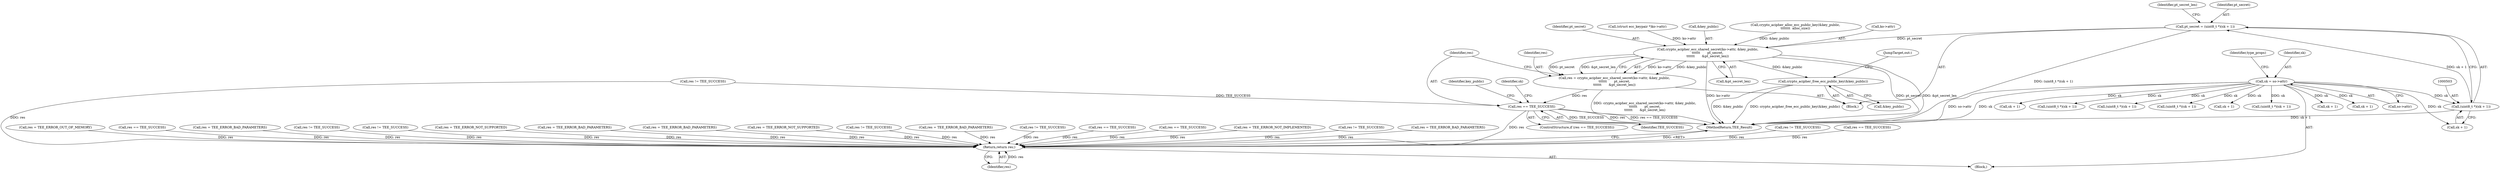 digraph "0_optee_os_a637243270fc1faae16de059091795c32d86e65e@pointer" {
"1000500" [label="(Call,pt_secret = (uint8_t *)(sk + 1))"];
"1000502" [label="(Call,(uint8_t *)(sk + 1))"];
"1000221" [label="(Call,sk = so->attr)"];
"1000514" [label="(Call,crypto_acipher_ecc_shared_secret(ko->attr, &key_public,\n\t\t\t\t\t\t       pt_secret,\n\t\t\t\t\t\t       &pt_secret_len))"];
"1000512" [label="(Call,res = crypto_acipher_ecc_shared_secret(ko->attr, &key_public,\n\t\t\t\t\t\t       pt_secret,\n\t\t\t\t\t\t       &pt_secret_len))"];
"1000524" [label="(Call,res == TEE_SUCCESS)"];
"1000857" [label="(Return,return res;)"];
"1000544" [label="(Call,crypto_acipher_free_ecc_public_key(&key_public))"];
"1000508" [label="(Identifier,pt_secret_len)"];
"1000857" [label="(Return,return res;)"];
"1000859" [label="(MethodReturn,TEE_Result)"];
"1000513" [label="(Identifier,res)"];
"1000520" [label="(Identifier,pt_secret)"];
"1000598" [label="(Call,res != TEE_SUCCESS)"];
"1000632" [label="(Call,res == TEE_SUCCESS)"];
"1000854" [label="(JumpTarget,out:)"];
"1000354" [label="(Call,res = TEE_ERROR_OUT_OF_MEMORY)"];
"1000502" [label="(Call,(uint8_t *)(sk + 1))"];
"1000625" [label="(Call,(uint8_t *)(sk + 1))"];
"1000858" [label="(Identifier,res)"];
"1000324" [label="(Call,res == TEE_SUCCESS)"];
"1000222" [label="(Identifier,sk)"];
"1000223" [label="(Call,so->attr)"];
"1000450" [label="(Call,(struct ecc_keypair *)ko->attr)"];
"1000227" [label="(Identifier,type_props)"];
"1000514" [label="(Call,crypto_acipher_ecc_shared_secret(ko->attr, &key_public,\n\t\t\t\t\t\t       pt_secret,\n\t\t\t\t\t\t       &pt_secret_len))"];
"1000521" [label="(Call,&pt_secret_len)"];
"1000265" [label="(Call,res = TEE_ERROR_BAD_PARAMETERS)"];
"1000190" [label="(Call,res != TEE_SUCCESS)"];
"1000204" [label="(Call,res != TEE_SUCCESS)"];
"1000336" [label="(Call,(uint8_t *)(sk + 1))"];
"1000851" [label="(Call,res = TEE_ERROR_NOT_SUPPORTED)"];
"1000501" [label="(Identifier,pt_secret)"];
"1000500" [label="(Call,pt_secret = (uint8_t *)(sk + 1))"];
"1000518" [label="(Call,&key_public)"];
"1000545" [label="(Call,&key_public)"];
"1000504" [label="(Call,sk + 1)"];
"1000512" [label="(Call,res = crypto_acipher_ecc_shared_secret(ko->attr, &key_public,\n\t\t\t\t\t\t       pt_secret,\n\t\t\t\t\t\t       &pt_secret_len))"];
"1000722" [label="(Call,(uint8_t *)(sk + 1))"];
"1000436" [label="(Call,crypto_acipher_alloc_ecc_public_key(&key_public,\n\t\t\t\t\t\t\t  alloc_size))"];
"1000221" [label="(Call,sk = so->attr)"];
"1000524" [label="(Call,res == TEE_SUCCESS)"];
"1000808" [label="(Call,res = TEE_ERROR_BAD_PARAMETERS)"];
"1000546" [label="(Identifier,key_public)"];
"1000724" [label="(Call,sk + 1)"];
"1000395" [label="(Call,res = TEE_ERROR_BAD_PARAMETERS)"];
"1000515" [label="(Call,ko->attr)"];
"1000238" [label="(Call,res = TEE_ERROR_NOT_SUPPORTED)"];
"1000523" [label="(ControlStructure,if (res == TEE_SUCCESS))"];
"1000697" [label="(Call,res != TEE_SUCCESS)"];
"1000544" [label="(Call,crypto_acipher_free_ecc_public_key(&key_public))"];
"1000609" [label="(Call,res = TEE_ERROR_BAD_PARAMETERS)"];
"1000823" [label="(Call,(uint8_t *)(sk + 1))"];
"1000797" [label="(Call,res != TEE_SUCCESS)"];
"1000729" [label="(Call,res == TEE_SUCCESS)"];
"1000830" [label="(Call,res == TEE_SUCCESS)"];
"1000369" [label="(Block,)"];
"1000530" [label="(Identifier,sk)"];
"1000338" [label="(Call,sk + 1)"];
"1000825" [label="(Call,sk + 1)"];
"1000430" [label="(Call,res = TEE_ERROR_NOT_IMPLEMENTED)"];
"1000526" [label="(Identifier,TEE_SUCCESS)"];
"1000217" [label="(Call,res != TEE_SUCCESS)"];
"1000525" [label="(Identifier,res)"];
"1000627" [label="(Call,sk + 1)"];
"1000113" [label="(Block,)"];
"1000441" [label="(Call,res != TEE_SUCCESS)"];
"1000708" [label="(Call,res = TEE_ERROR_BAD_PARAMETERS)"];
"1000500" -> "1000369"  [label="AST: "];
"1000500" -> "1000502"  [label="CFG: "];
"1000501" -> "1000500"  [label="AST: "];
"1000502" -> "1000500"  [label="AST: "];
"1000508" -> "1000500"  [label="CFG: "];
"1000500" -> "1000859"  [label="DDG: (uint8_t *)(sk + 1)"];
"1000502" -> "1000500"  [label="DDG: sk + 1"];
"1000500" -> "1000514"  [label="DDG: pt_secret"];
"1000502" -> "1000504"  [label="CFG: "];
"1000503" -> "1000502"  [label="AST: "];
"1000504" -> "1000502"  [label="AST: "];
"1000502" -> "1000859"  [label="DDG: sk + 1"];
"1000221" -> "1000502"  [label="DDG: sk"];
"1000221" -> "1000113"  [label="AST: "];
"1000221" -> "1000223"  [label="CFG: "];
"1000222" -> "1000221"  [label="AST: "];
"1000223" -> "1000221"  [label="AST: "];
"1000227" -> "1000221"  [label="CFG: "];
"1000221" -> "1000859"  [label="DDG: so->attr"];
"1000221" -> "1000859"  [label="DDG: sk"];
"1000221" -> "1000336"  [label="DDG: sk"];
"1000221" -> "1000338"  [label="DDG: sk"];
"1000221" -> "1000504"  [label="DDG: sk"];
"1000221" -> "1000625"  [label="DDG: sk"];
"1000221" -> "1000627"  [label="DDG: sk"];
"1000221" -> "1000722"  [label="DDG: sk"];
"1000221" -> "1000724"  [label="DDG: sk"];
"1000221" -> "1000823"  [label="DDG: sk"];
"1000221" -> "1000825"  [label="DDG: sk"];
"1000514" -> "1000512"  [label="AST: "];
"1000514" -> "1000521"  [label="CFG: "];
"1000515" -> "1000514"  [label="AST: "];
"1000518" -> "1000514"  [label="AST: "];
"1000520" -> "1000514"  [label="AST: "];
"1000521" -> "1000514"  [label="AST: "];
"1000512" -> "1000514"  [label="CFG: "];
"1000514" -> "1000859"  [label="DDG: pt_secret"];
"1000514" -> "1000859"  [label="DDG: ko->attr"];
"1000514" -> "1000859"  [label="DDG: &pt_secret_len"];
"1000514" -> "1000512"  [label="DDG: ko->attr"];
"1000514" -> "1000512"  [label="DDG: &key_public"];
"1000514" -> "1000512"  [label="DDG: pt_secret"];
"1000514" -> "1000512"  [label="DDG: &pt_secret_len"];
"1000450" -> "1000514"  [label="DDG: ko->attr"];
"1000436" -> "1000514"  [label="DDG: &key_public"];
"1000514" -> "1000544"  [label="DDG: &key_public"];
"1000512" -> "1000369"  [label="AST: "];
"1000513" -> "1000512"  [label="AST: "];
"1000525" -> "1000512"  [label="CFG: "];
"1000512" -> "1000859"  [label="DDG: crypto_acipher_ecc_shared_secret(ko->attr, &key_public,\n\t\t\t\t\t\t       pt_secret,\n\t\t\t\t\t\t       &pt_secret_len)"];
"1000512" -> "1000524"  [label="DDG: res"];
"1000524" -> "1000523"  [label="AST: "];
"1000524" -> "1000526"  [label="CFG: "];
"1000525" -> "1000524"  [label="AST: "];
"1000526" -> "1000524"  [label="AST: "];
"1000530" -> "1000524"  [label="CFG: "];
"1000546" -> "1000524"  [label="CFG: "];
"1000524" -> "1000859"  [label="DDG: res"];
"1000524" -> "1000859"  [label="DDG: res == TEE_SUCCESS"];
"1000524" -> "1000859"  [label="DDG: TEE_SUCCESS"];
"1000441" -> "1000524"  [label="DDG: TEE_SUCCESS"];
"1000524" -> "1000857"  [label="DDG: res"];
"1000857" -> "1000113"  [label="AST: "];
"1000857" -> "1000858"  [label="CFG: "];
"1000858" -> "1000857"  [label="AST: "];
"1000859" -> "1000857"  [label="CFG: "];
"1000857" -> "1000859"  [label="DDG: <RET>"];
"1000858" -> "1000857"  [label="DDG: res"];
"1000395" -> "1000857"  [label="DDG: res"];
"1000708" -> "1000857"  [label="DDG: res"];
"1000729" -> "1000857"  [label="DDG: res"];
"1000598" -> "1000857"  [label="DDG: res"];
"1000238" -> "1000857"  [label="DDG: res"];
"1000609" -> "1000857"  [label="DDG: res"];
"1000265" -> "1000857"  [label="DDG: res"];
"1000430" -> "1000857"  [label="DDG: res"];
"1000354" -> "1000857"  [label="DDG: res"];
"1000830" -> "1000857"  [label="DDG: res"];
"1000441" -> "1000857"  [label="DDG: res"];
"1000632" -> "1000857"  [label="DDG: res"];
"1000851" -> "1000857"  [label="DDG: res"];
"1000190" -> "1000857"  [label="DDG: res"];
"1000217" -> "1000857"  [label="DDG: res"];
"1000808" -> "1000857"  [label="DDG: res"];
"1000797" -> "1000857"  [label="DDG: res"];
"1000324" -> "1000857"  [label="DDG: res"];
"1000204" -> "1000857"  [label="DDG: res"];
"1000697" -> "1000857"  [label="DDG: res"];
"1000544" -> "1000369"  [label="AST: "];
"1000544" -> "1000545"  [label="CFG: "];
"1000545" -> "1000544"  [label="AST: "];
"1000854" -> "1000544"  [label="CFG: "];
"1000544" -> "1000859"  [label="DDG: &key_public"];
"1000544" -> "1000859"  [label="DDG: crypto_acipher_free_ecc_public_key(&key_public)"];
}
